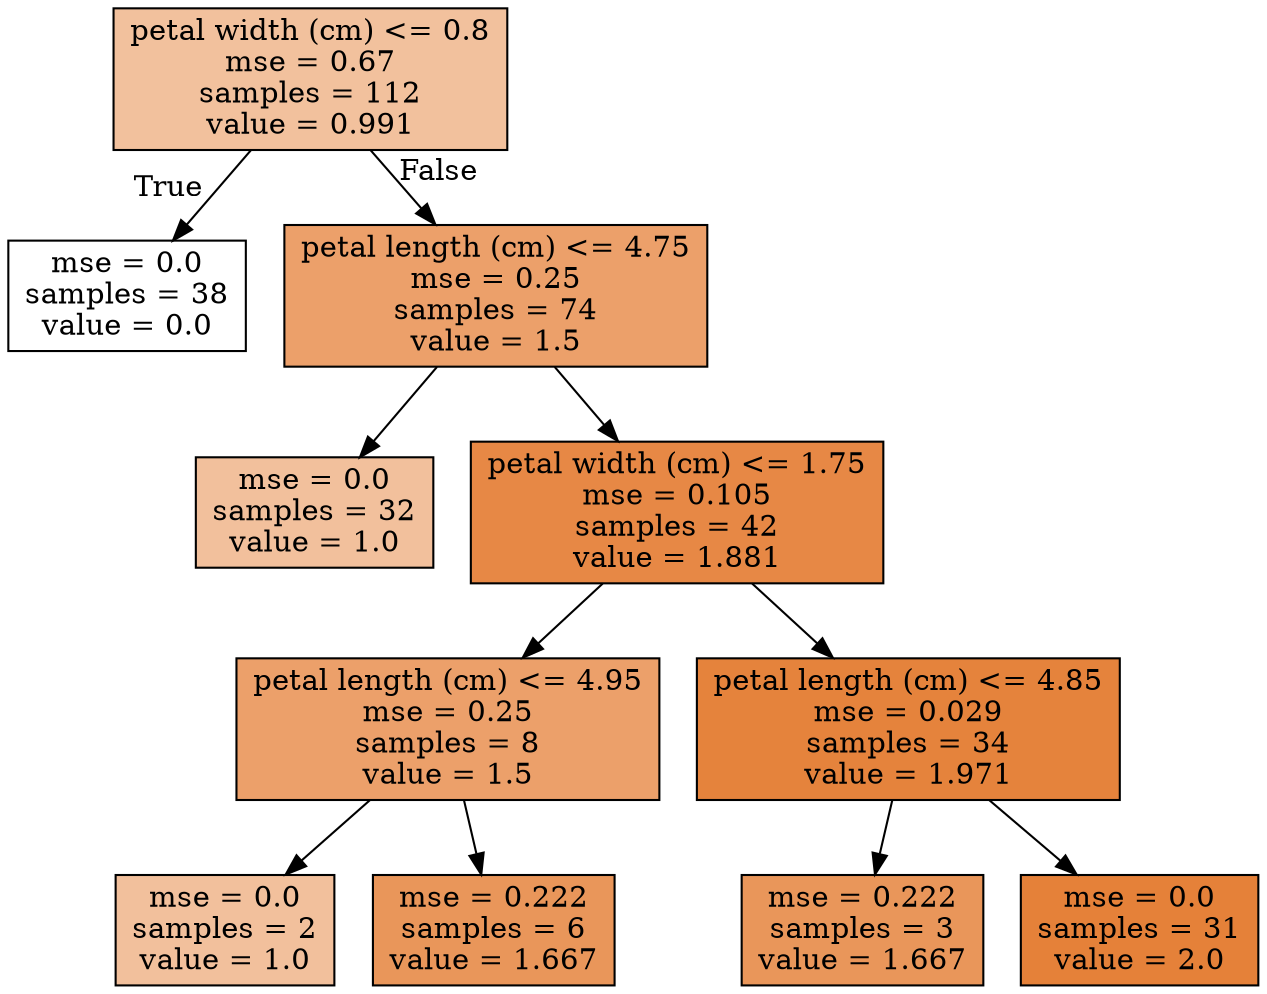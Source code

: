 digraph Tree {
node [shape=box, style="filled", color="black"] ;
0 [label="petal width (cm) <= 0.8\nmse = 0.67\nsamples = 112\nvalue = 0.991", fillcolor="#f2c19d"] ;
1 [label="mse = 0.0\nsamples = 38\nvalue = 0.0", fillcolor="#ffffff"] ;
0 -> 1 [labeldistance=2.5, labelangle=45, headlabel="True"] ;
2 [label="petal length (cm) <= 4.75\nmse = 0.25\nsamples = 74\nvalue = 1.5", fillcolor="#eca06a"] ;
0 -> 2 [labeldistance=2.5, labelangle=-45, headlabel="False"] ;
3 [label="mse = 0.0\nsamples = 32\nvalue = 1.0", fillcolor="#f2c09c"] ;
2 -> 3 ;
4 [label="petal width (cm) <= 1.75\nmse = 0.105\nsamples = 42\nvalue = 1.881", fillcolor="#e78845"] ;
2 -> 4 ;
5 [label="petal length (cm) <= 4.95\nmse = 0.25\nsamples = 8\nvalue = 1.5", fillcolor="#eca06a"] ;
4 -> 5 ;
6 [label="mse = 0.0\nsamples = 2\nvalue = 1.0", fillcolor="#f2c09c"] ;
5 -> 6 ;
7 [label="mse = 0.222\nsamples = 6\nvalue = 1.667", fillcolor="#e9965a"] ;
5 -> 7 ;
8 [label="petal length (cm) <= 4.85\nmse = 0.029\nsamples = 34\nvalue = 1.971", fillcolor="#e5833c"] ;
4 -> 8 ;
9 [label="mse = 0.222\nsamples = 3\nvalue = 1.667", fillcolor="#e9965a"] ;
8 -> 9 ;
10 [label="mse = 0.0\nsamples = 31\nvalue = 2.0", fillcolor="#e58139"] ;
8 -> 10 ;
}
